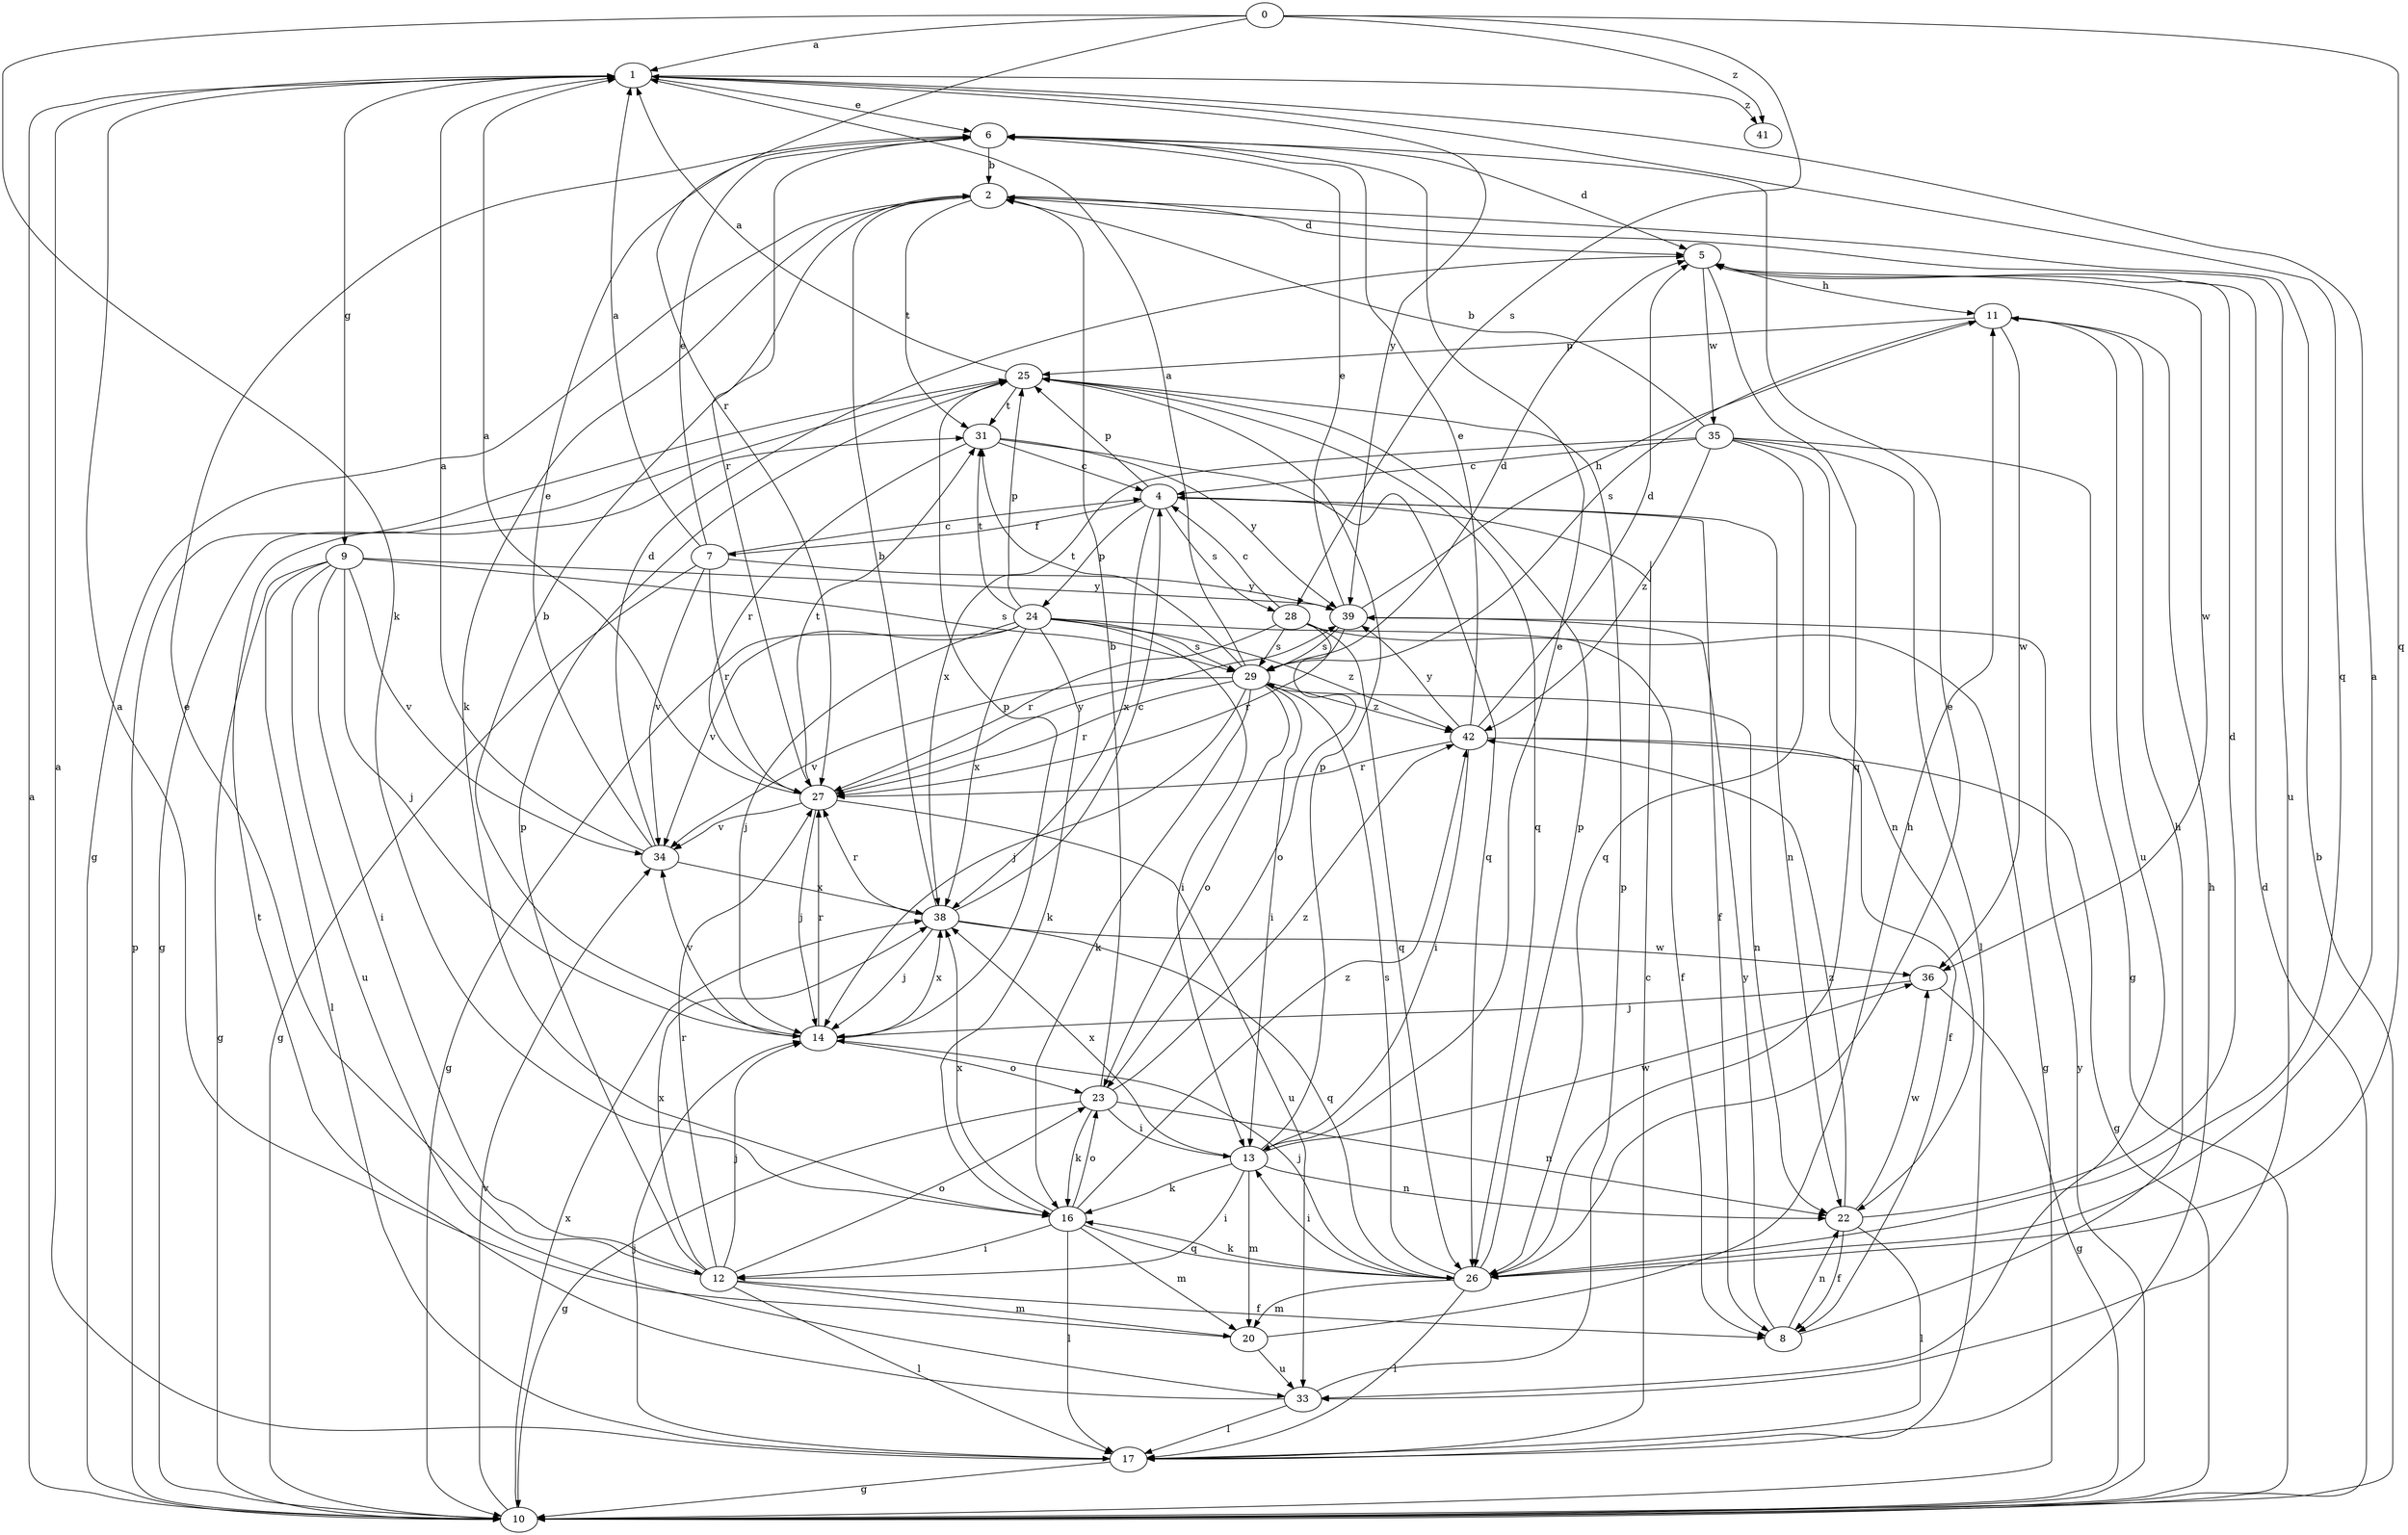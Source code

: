 strict digraph  {
0;
1;
2;
4;
5;
6;
7;
8;
9;
10;
11;
12;
13;
14;
16;
17;
20;
22;
23;
24;
25;
26;
27;
28;
29;
31;
33;
34;
35;
36;
38;
39;
41;
42;
0 -> 1  [label=a];
0 -> 16  [label=k];
0 -> 26  [label=q];
0 -> 27  [label=r];
0 -> 28  [label=s];
0 -> 41  [label=z];
1 -> 6  [label=e];
1 -> 9  [label=g];
1 -> 26  [label=q];
1 -> 39  [label=y];
1 -> 41  [label=z];
2 -> 5  [label=d];
2 -> 10  [label=g];
2 -> 16  [label=k];
2 -> 31  [label=t];
2 -> 33  [label=u];
4 -> 7  [label=f];
4 -> 8  [label=f];
4 -> 22  [label=n];
4 -> 24  [label=p];
4 -> 25  [label=p];
4 -> 28  [label=s];
4 -> 38  [label=x];
5 -> 11  [label=h];
5 -> 26  [label=q];
5 -> 35  [label=w];
5 -> 36  [label=w];
6 -> 2  [label=b];
6 -> 5  [label=d];
6 -> 27  [label=r];
7 -> 1  [label=a];
7 -> 4  [label=c];
7 -> 6  [label=e];
7 -> 10  [label=g];
7 -> 27  [label=r];
7 -> 34  [label=v];
7 -> 39  [label=y];
8 -> 11  [label=h];
8 -> 22  [label=n];
8 -> 39  [label=y];
9 -> 10  [label=g];
9 -> 12  [label=i];
9 -> 14  [label=j];
9 -> 17  [label=l];
9 -> 29  [label=s];
9 -> 33  [label=u];
9 -> 34  [label=v];
9 -> 39  [label=y];
10 -> 1  [label=a];
10 -> 2  [label=b];
10 -> 5  [label=d];
10 -> 25  [label=p];
10 -> 34  [label=v];
10 -> 38  [label=x];
10 -> 39  [label=y];
11 -> 25  [label=p];
11 -> 29  [label=s];
11 -> 33  [label=u];
11 -> 36  [label=w];
12 -> 6  [label=e];
12 -> 8  [label=f];
12 -> 14  [label=j];
12 -> 17  [label=l];
12 -> 20  [label=m];
12 -> 23  [label=o];
12 -> 25  [label=p];
12 -> 27  [label=r];
12 -> 38  [label=x];
13 -> 6  [label=e];
13 -> 12  [label=i];
13 -> 16  [label=k];
13 -> 20  [label=m];
13 -> 22  [label=n];
13 -> 25  [label=p];
13 -> 36  [label=w];
13 -> 38  [label=x];
14 -> 2  [label=b];
14 -> 23  [label=o];
14 -> 25  [label=p];
14 -> 27  [label=r];
14 -> 34  [label=v];
14 -> 38  [label=x];
16 -> 12  [label=i];
16 -> 17  [label=l];
16 -> 20  [label=m];
16 -> 23  [label=o];
16 -> 26  [label=q];
16 -> 38  [label=x];
16 -> 42  [label=z];
17 -> 1  [label=a];
17 -> 4  [label=c];
17 -> 10  [label=g];
17 -> 11  [label=h];
17 -> 14  [label=j];
20 -> 1  [label=a];
20 -> 11  [label=h];
20 -> 33  [label=u];
22 -> 5  [label=d];
22 -> 8  [label=f];
22 -> 17  [label=l];
22 -> 36  [label=w];
22 -> 42  [label=z];
23 -> 2  [label=b];
23 -> 10  [label=g];
23 -> 13  [label=i];
23 -> 16  [label=k];
23 -> 22  [label=n];
23 -> 42  [label=z];
24 -> 8  [label=f];
24 -> 10  [label=g];
24 -> 13  [label=i];
24 -> 14  [label=j];
24 -> 16  [label=k];
24 -> 25  [label=p];
24 -> 29  [label=s];
24 -> 31  [label=t];
24 -> 34  [label=v];
24 -> 38  [label=x];
24 -> 42  [label=z];
25 -> 1  [label=a];
25 -> 10  [label=g];
25 -> 26  [label=q];
25 -> 31  [label=t];
26 -> 1  [label=a];
26 -> 6  [label=e];
26 -> 13  [label=i];
26 -> 14  [label=j];
26 -> 16  [label=k];
26 -> 17  [label=l];
26 -> 20  [label=m];
26 -> 25  [label=p];
26 -> 29  [label=s];
27 -> 1  [label=a];
27 -> 14  [label=j];
27 -> 31  [label=t];
27 -> 33  [label=u];
27 -> 34  [label=v];
27 -> 39  [label=y];
28 -> 4  [label=c];
28 -> 10  [label=g];
28 -> 23  [label=o];
28 -> 26  [label=q];
28 -> 27  [label=r];
28 -> 29  [label=s];
29 -> 1  [label=a];
29 -> 5  [label=d];
29 -> 13  [label=i];
29 -> 14  [label=j];
29 -> 16  [label=k];
29 -> 22  [label=n];
29 -> 23  [label=o];
29 -> 27  [label=r];
29 -> 31  [label=t];
29 -> 34  [label=v];
29 -> 42  [label=z];
31 -> 4  [label=c];
31 -> 26  [label=q];
31 -> 27  [label=r];
31 -> 39  [label=y];
33 -> 17  [label=l];
33 -> 25  [label=p];
33 -> 31  [label=t];
34 -> 1  [label=a];
34 -> 5  [label=d];
34 -> 6  [label=e];
34 -> 38  [label=x];
35 -> 2  [label=b];
35 -> 4  [label=c];
35 -> 10  [label=g];
35 -> 17  [label=l];
35 -> 22  [label=n];
35 -> 26  [label=q];
35 -> 38  [label=x];
35 -> 42  [label=z];
36 -> 10  [label=g];
36 -> 14  [label=j];
38 -> 2  [label=b];
38 -> 4  [label=c];
38 -> 14  [label=j];
38 -> 26  [label=q];
38 -> 27  [label=r];
38 -> 36  [label=w];
39 -> 6  [label=e];
39 -> 11  [label=h];
39 -> 27  [label=r];
39 -> 29  [label=s];
42 -> 5  [label=d];
42 -> 6  [label=e];
42 -> 8  [label=f];
42 -> 10  [label=g];
42 -> 13  [label=i];
42 -> 27  [label=r];
42 -> 39  [label=y];
}
